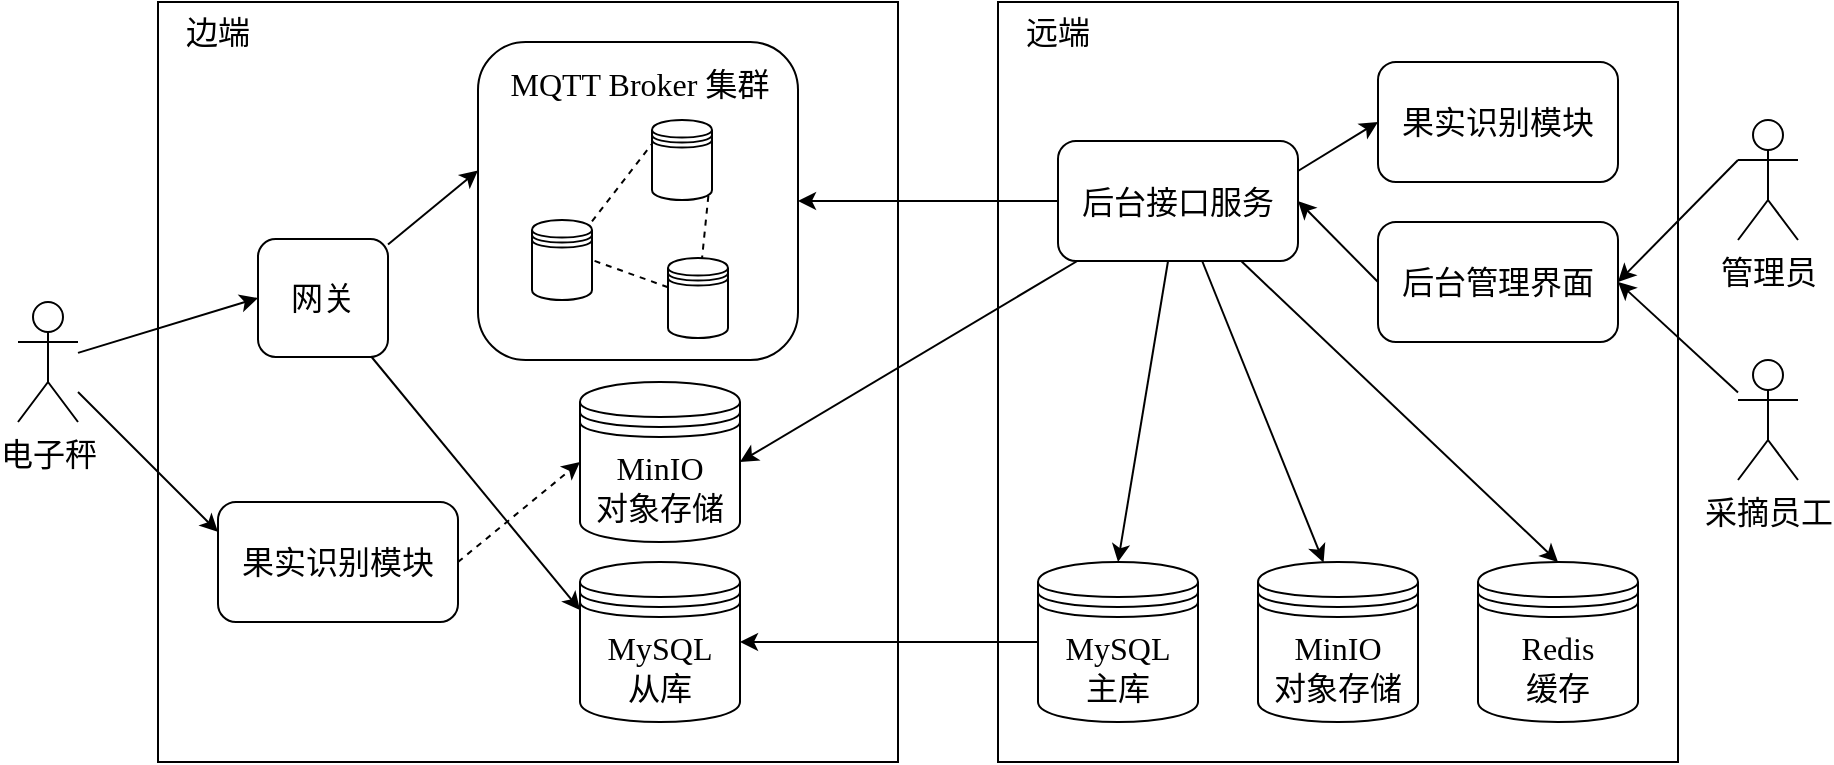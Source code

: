 <mxfile>
    <diagram id="rLb33e_ZUCW9Q-OM_yQa" name="Page-1">
        <mxGraphModel dx="180" dy="2967" grid="1" gridSize="10" guides="1" tooltips="1" connect="1" arrows="1" fold="1" page="1" pageScale="1" pageWidth="827" pageHeight="1169" math="0" shadow="0">
            <root>
                <mxCell id="0"/>
                <mxCell id="1" parent="0"/>
                <mxCell id="160" value="" style="rounded=0;whiteSpace=wrap;html=1;fontFamily=Songti SC;fontSize=16;" parent="1" vertex="1">
                    <mxGeometry x="990" y="-1490" width="370" height="380" as="geometry"/>
                </mxCell>
                <mxCell id="189" value="" style="rounded=1;whiteSpace=wrap;html=1;fontFamily=Songti SC;fontSize=16;" parent="1" vertex="1">
                    <mxGeometry x="1150" y="-1470" width="160" height="159" as="geometry"/>
                </mxCell>
                <mxCell id="174" value="" style="rounded=0;whiteSpace=wrap;html=1;fontSize=16;fontFamily=Songti SC;" parent="1" vertex="1">
                    <mxGeometry x="1410" y="-1490" width="340" height="380" as="geometry"/>
                </mxCell>
                <mxCell id="264" style="edgeStyle=none;html=1;fontFamily=Songti SC;fontSize=16;endArrow=none;endFill=0;startArrow=classic;startFill=1;" parent="1" source="110" target="117" edge="1">
                    <mxGeometry relative="1" as="geometry"/>
                </mxCell>
                <mxCell id="110" value="&lt;font&gt;MySQL&lt;/font&gt;&lt;div&gt;&lt;font&gt;从库&lt;/font&gt;&lt;/div&gt;" style="shape=datastore;whiteSpace=wrap;html=1;fontFamily=Songti SC;fontSize=16;" parent="1" vertex="1">
                    <mxGeometry x="1201" y="-1210" width="80" height="80" as="geometry"/>
                </mxCell>
                <mxCell id="117" value="&lt;font&gt;MySQL&lt;/font&gt;&lt;div&gt;&lt;font&gt;主库&lt;/font&gt;&lt;/div&gt;" style="shape=datastore;whiteSpace=wrap;html=1;fontFamily=Songti SC;fontSize=16;" parent="1" vertex="1">
                    <mxGeometry x="1430" y="-1210" width="80" height="80" as="geometry"/>
                </mxCell>
                <mxCell id="140" style="edgeStyle=none;html=1;entryX=0;entryY=0.3;entryDx=0;entryDy=0;fontFamily=Songti SC;fontSize=16;" parent="1" source="131" target="110" edge="1">
                    <mxGeometry relative="1" as="geometry"/>
                </mxCell>
                <mxCell id="131" value="网关" style="rounded=1;whiteSpace=wrap;html=1;fontFamily=Songti SC;fontSize=16;" parent="1" vertex="1">
                    <mxGeometry x="1040" y="-1371.5" width="65" height="59" as="geometry"/>
                </mxCell>
                <mxCell id="135" style="edgeStyle=none;html=1;entryX=0.5;entryY=0;entryDx=0;entryDy=0;fontFamily=Songti SC;fontSize=16;" parent="1" source="132" target="117" edge="1">
                    <mxGeometry relative="1" as="geometry"/>
                </mxCell>
                <mxCell id="179" style="edgeStyle=none;html=1;fontFamily=Songti SC;fontSize=16;entryX=0;entryY=0.5;entryDx=0;entryDy=0;exitX=1;exitY=0.25;exitDx=0;exitDy=0;" parent="1" source="132" target="177" edge="1">
                    <mxGeometry relative="1" as="geometry"/>
                </mxCell>
                <mxCell id="204" style="edgeStyle=none;html=1;entryX=0.5;entryY=0;entryDx=0;entryDy=0;fontFamily=Songti SC;fontSize=16;" parent="1" source="132" target="181" edge="1">
                    <mxGeometry relative="1" as="geometry"/>
                </mxCell>
                <mxCell id="214" style="edgeStyle=none;html=1;entryX=1;entryY=0.5;entryDx=0;entryDy=0;fontFamily=Songti SC;fontSize=16;" parent="1" source="132" target="212" edge="1">
                    <mxGeometry relative="1" as="geometry"/>
                </mxCell>
                <mxCell id="290" style="edgeStyle=none;html=1;entryX=1;entryY=0.5;entryDx=0;entryDy=0;" edge="1" parent="1" source="132" target="189">
                    <mxGeometry relative="1" as="geometry"/>
                </mxCell>
                <mxCell id="132" value="后台接口服务" style="rounded=1;whiteSpace=wrap;html=1;fontFamily=Songti SC;fontSize=16;" parent="1" vertex="1">
                    <mxGeometry x="1440" y="-1420.5" width="120" height="60" as="geometry"/>
                </mxCell>
                <mxCell id="163" value="边端" style="text;html=1;align=center;verticalAlign=middle;whiteSpace=wrap;rounded=0;fontFamily=Songti SC;fontSize=16;" parent="1" vertex="1">
                    <mxGeometry x="990" y="-1490" width="60" height="30" as="geometry"/>
                </mxCell>
                <mxCell id="231" style="edgeStyle=none;html=1;entryX=1;entryY=0.5;entryDx=0;entryDy=0;fontFamily=Songti SC;fontSize=16;exitX=0;exitY=0.5;exitDx=0;exitDy=0;" parent="1" source="166" target="132" edge="1">
                    <mxGeometry relative="1" as="geometry"/>
                </mxCell>
                <mxCell id="166" value="后台管理界面" style="rounded=1;whiteSpace=wrap;html=1;fontFamily=Songti SC;fontSize=16;" parent="1" vertex="1">
                    <mxGeometry x="1600" y="-1380" width="120" height="60" as="geometry"/>
                </mxCell>
                <mxCell id="228" style="edgeStyle=none;html=1;entryX=1;entryY=0.5;entryDx=0;entryDy=0;fontFamily=Songti SC;fontSize=16;exitX=0;exitY=0.333;exitDx=0;exitDy=0;exitPerimeter=0;" parent="1" source="167" target="166" edge="1">
                    <mxGeometry relative="1" as="geometry"/>
                </mxCell>
                <mxCell id="167" value="管理员" style="shape=umlActor;verticalLabelPosition=bottom;verticalAlign=top;html=1;outlineConnect=0;fontFamily=Songti SC;fontSize=16;" parent="1" vertex="1">
                    <mxGeometry x="1780" y="-1431" width="30" height="60" as="geometry"/>
                </mxCell>
                <mxCell id="175" value="远端" style="text;html=1;align=center;verticalAlign=middle;whiteSpace=wrap;rounded=0;fontSize=16;fontFamily=Songti SC;" parent="1" vertex="1">
                    <mxGeometry x="1410" y="-1490" width="60" height="30" as="geometry"/>
                </mxCell>
                <mxCell id="177" value="果实识别模块" style="rounded=1;whiteSpace=wrap;html=1;fontFamily=Songti SC;fontSize=16;" parent="1" vertex="1">
                    <mxGeometry x="1600" y="-1460" width="120" height="60" as="geometry"/>
                </mxCell>
                <mxCell id="186" style="edgeStyle=none;html=1;entryX=0;entryY=0.3;entryDx=0;entryDy=0;dashed=1;endArrow=none;endFill=0;fontFamily=Songti SC;fontSize=16;" parent="1" source="182" target="185" edge="1">
                    <mxGeometry relative="1" as="geometry"/>
                </mxCell>
                <mxCell id="182" value="" style="shape=datastore;whiteSpace=wrap;html=1;fontFamily=Songti SC;fontSize=16;" parent="1" vertex="1">
                    <mxGeometry x="1177" y="-1381" width="30" height="40" as="geometry"/>
                </mxCell>
                <mxCell id="184" value="" style="shape=datastore;whiteSpace=wrap;html=1;fontFamily=Songti SC;fontSize=16;" parent="1" vertex="1">
                    <mxGeometry x="1245" y="-1362" width="30" height="40" as="geometry"/>
                </mxCell>
                <mxCell id="187" style="edgeStyle=none;html=1;dashed=1;endArrow=none;endFill=0;exitX=1;exitY=0.5;exitDx=0;exitDy=0;fontFamily=Songti SC;fontSize=16;" parent="1" source="185" target="184" edge="1">
                    <mxGeometry relative="1" as="geometry"/>
                </mxCell>
                <mxCell id="185" value="" style="shape=datastore;whiteSpace=wrap;html=1;fontFamily=Songti SC;fontSize=16;" parent="1" vertex="1">
                    <mxGeometry x="1237" y="-1431" width="30" height="40" as="geometry"/>
                </mxCell>
                <mxCell id="188" style="edgeStyle=none;html=1;entryX=1;entryY=0.5;entryDx=0;entryDy=0;endArrow=none;endFill=0;dashed=1;fontFamily=Songti SC;fontSize=16;" parent="1" source="184" target="182" edge="1">
                    <mxGeometry relative="1" as="geometry"/>
                </mxCell>
                <mxCell id="190" style="edgeStyle=none;html=1;entryX=0;entryY=0.404;entryDx=0;entryDy=0;entryPerimeter=0;fontFamily=Songti SC;fontSize=16;" parent="1" source="131" target="189" edge="1">
                    <mxGeometry relative="1" as="geometry"/>
                </mxCell>
                <mxCell id="191" value="MQTT Broker 集群" style="text;html=1;align=center;verticalAlign=middle;whiteSpace=wrap;rounded=0;fontFamily=Songti SC;fontSize=16;" parent="1" vertex="1">
                    <mxGeometry x="1140" y="-1470" width="182" height="42" as="geometry"/>
                </mxCell>
                <mxCell id="286" style="edgeStyle=none;html=1;entryX=0;entryY=0.5;entryDx=0;entryDy=0;dashed=1;exitX=1;exitY=0.5;exitDx=0;exitDy=0;" edge="1" parent="1" source="199" target="212">
                    <mxGeometry relative="1" as="geometry"/>
                </mxCell>
                <mxCell id="199" value="果实识别模块" style="rounded=1;whiteSpace=wrap;html=1;fontFamily=Songti SC;fontSize=16;" parent="1" vertex="1">
                    <mxGeometry x="1020" y="-1240" width="120" height="60" as="geometry"/>
                </mxCell>
                <mxCell id="212" value="MinIO&lt;div&gt;对象存储&lt;/div&gt;" style="shape=datastore;whiteSpace=wrap;html=1;fontFamily=Songti SC;fontSize=16;" parent="1" vertex="1">
                    <mxGeometry x="1201" y="-1300" width="80" height="80" as="geometry"/>
                </mxCell>
                <mxCell id="229" style="edgeStyle=none;html=1;entryX=1;entryY=0.5;entryDx=0;entryDy=0;fontFamily=Songti SC;fontSize=16;" parent="1" source="219" target="166" edge="1">
                    <mxGeometry relative="1" as="geometry"/>
                </mxCell>
                <mxCell id="219" value="采摘员工" style="shape=umlActor;verticalLabelPosition=bottom;verticalAlign=top;html=1;outlineConnect=0;fontFamily=Songti SC;fontSize=16;" parent="1" vertex="1">
                    <mxGeometry x="1780" y="-1311" width="30" height="60" as="geometry"/>
                </mxCell>
                <mxCell id="181" value="Redis&lt;div&gt;缓存&lt;/div&gt;" style="shape=datastore;whiteSpace=wrap;html=1;fontFamily=Songti SC;fontSize=16;" parent="1" vertex="1">
                    <mxGeometry x="1650" y="-1210" width="80" height="80" as="geometry"/>
                </mxCell>
                <mxCell id="276" style="edgeStyle=none;html=1;entryX=0;entryY=0.5;entryDx=0;entryDy=0;" edge="1" parent="1" source="259" target="131">
                    <mxGeometry relative="1" as="geometry"/>
                </mxCell>
                <mxCell id="277" style="edgeStyle=none;html=1;entryX=0;entryY=0.25;entryDx=0;entryDy=0;" edge="1" parent="1" source="259" target="199">
                    <mxGeometry relative="1" as="geometry"/>
                </mxCell>
                <mxCell id="259" value="电子秤" style="shape=umlActor;verticalLabelPosition=bottom;verticalAlign=top;html=1;outlineConnect=0;fontFamily=Songti SC;fontSize=16;" parent="1" vertex="1">
                    <mxGeometry x="920" y="-1340" width="30" height="60" as="geometry"/>
                </mxCell>
                <mxCell id="288" value="MinIO&lt;div&gt;对象存储&lt;/div&gt;" style="shape=datastore;whiteSpace=wrap;html=1;fontFamily=Songti SC;fontSize=16;" vertex="1" parent="1">
                    <mxGeometry x="1540" y="-1210" width="80" height="80" as="geometry"/>
                </mxCell>
                <mxCell id="289" style="edgeStyle=none;html=1;entryX=0.41;entryY=0.003;entryDx=0;entryDy=0;entryPerimeter=0;" edge="1" parent="1" source="132" target="288">
                    <mxGeometry relative="1" as="geometry"/>
                </mxCell>
            </root>
        </mxGraphModel>
    </diagram>
</mxfile>